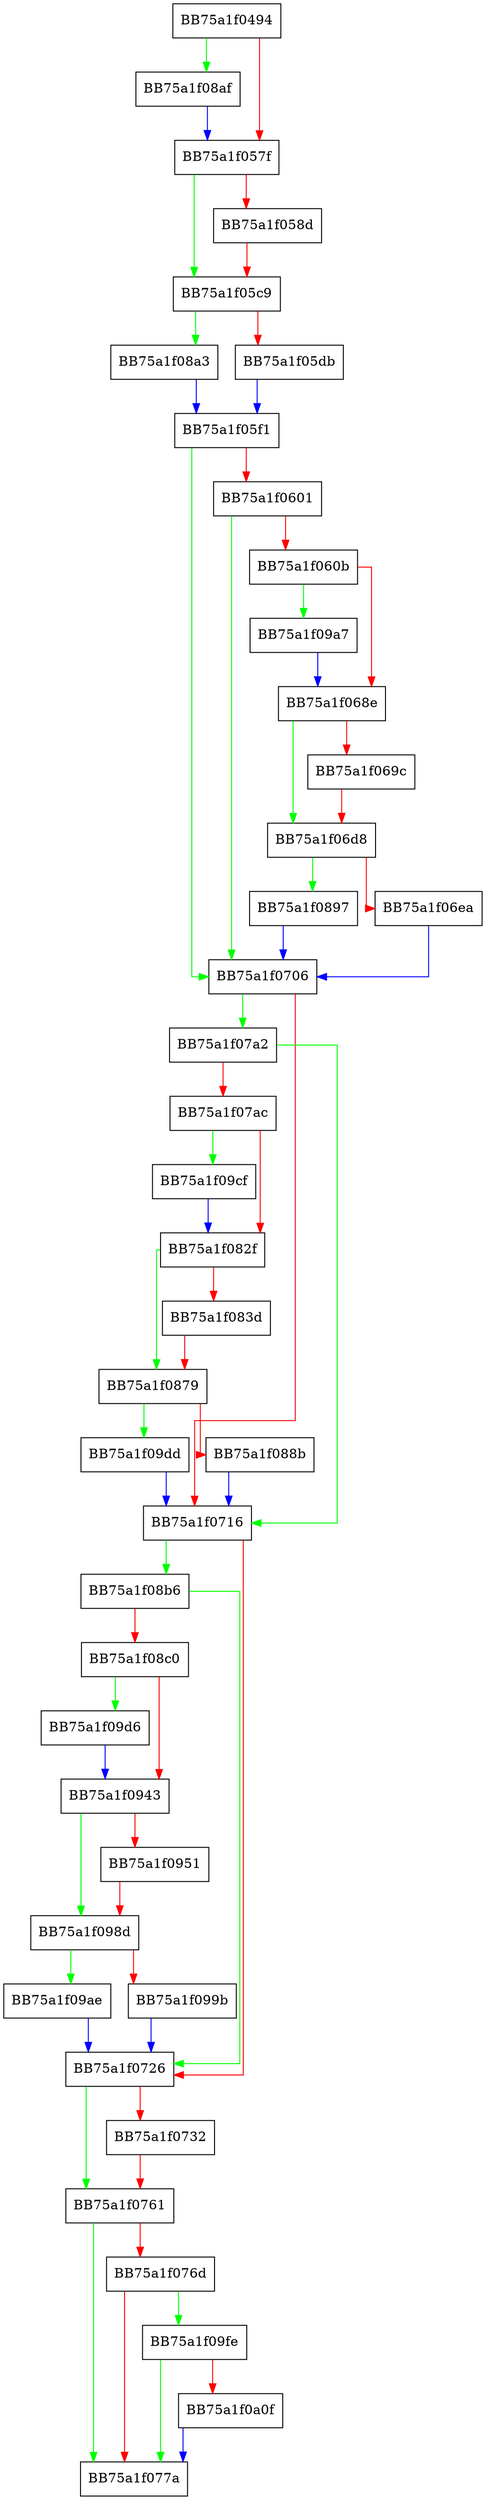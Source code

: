 digraph _update_driver_config_for_os_process_events {
  node [shape="box"];
  graph [splines=ortho];
  BB75a1f0494 -> BB75a1f08af [color="green"];
  BB75a1f0494 -> BB75a1f057f [color="red"];
  BB75a1f057f -> BB75a1f05c9 [color="green"];
  BB75a1f057f -> BB75a1f058d [color="red"];
  BB75a1f058d -> BB75a1f05c9 [color="red"];
  BB75a1f05c9 -> BB75a1f08a3 [color="green"];
  BB75a1f05c9 -> BB75a1f05db [color="red"];
  BB75a1f05db -> BB75a1f05f1 [color="blue"];
  BB75a1f05f1 -> BB75a1f0706 [color="green"];
  BB75a1f05f1 -> BB75a1f0601 [color="red"];
  BB75a1f0601 -> BB75a1f0706 [color="green"];
  BB75a1f0601 -> BB75a1f060b [color="red"];
  BB75a1f060b -> BB75a1f09a7 [color="green"];
  BB75a1f060b -> BB75a1f068e [color="red"];
  BB75a1f068e -> BB75a1f06d8 [color="green"];
  BB75a1f068e -> BB75a1f069c [color="red"];
  BB75a1f069c -> BB75a1f06d8 [color="red"];
  BB75a1f06d8 -> BB75a1f0897 [color="green"];
  BB75a1f06d8 -> BB75a1f06ea [color="red"];
  BB75a1f06ea -> BB75a1f0706 [color="blue"];
  BB75a1f0706 -> BB75a1f07a2 [color="green"];
  BB75a1f0706 -> BB75a1f0716 [color="red"];
  BB75a1f0716 -> BB75a1f08b6 [color="green"];
  BB75a1f0716 -> BB75a1f0726 [color="red"];
  BB75a1f0726 -> BB75a1f0761 [color="green"];
  BB75a1f0726 -> BB75a1f0732 [color="red"];
  BB75a1f0732 -> BB75a1f0761 [color="red"];
  BB75a1f0761 -> BB75a1f077a [color="green"];
  BB75a1f0761 -> BB75a1f076d [color="red"];
  BB75a1f076d -> BB75a1f09fe [color="green"];
  BB75a1f076d -> BB75a1f077a [color="red"];
  BB75a1f07a2 -> BB75a1f0716 [color="green"];
  BB75a1f07a2 -> BB75a1f07ac [color="red"];
  BB75a1f07ac -> BB75a1f09cf [color="green"];
  BB75a1f07ac -> BB75a1f082f [color="red"];
  BB75a1f082f -> BB75a1f0879 [color="green"];
  BB75a1f082f -> BB75a1f083d [color="red"];
  BB75a1f083d -> BB75a1f0879 [color="red"];
  BB75a1f0879 -> BB75a1f09dd [color="green"];
  BB75a1f0879 -> BB75a1f088b [color="red"];
  BB75a1f088b -> BB75a1f0716 [color="blue"];
  BB75a1f0897 -> BB75a1f0706 [color="blue"];
  BB75a1f08a3 -> BB75a1f05f1 [color="blue"];
  BB75a1f08af -> BB75a1f057f [color="blue"];
  BB75a1f08b6 -> BB75a1f0726 [color="green"];
  BB75a1f08b6 -> BB75a1f08c0 [color="red"];
  BB75a1f08c0 -> BB75a1f09d6 [color="green"];
  BB75a1f08c0 -> BB75a1f0943 [color="red"];
  BB75a1f0943 -> BB75a1f098d [color="green"];
  BB75a1f0943 -> BB75a1f0951 [color="red"];
  BB75a1f0951 -> BB75a1f098d [color="red"];
  BB75a1f098d -> BB75a1f09ae [color="green"];
  BB75a1f098d -> BB75a1f099b [color="red"];
  BB75a1f099b -> BB75a1f0726 [color="blue"];
  BB75a1f09a7 -> BB75a1f068e [color="blue"];
  BB75a1f09ae -> BB75a1f0726 [color="blue"];
  BB75a1f09cf -> BB75a1f082f [color="blue"];
  BB75a1f09d6 -> BB75a1f0943 [color="blue"];
  BB75a1f09dd -> BB75a1f0716 [color="blue"];
  BB75a1f09fe -> BB75a1f077a [color="green"];
  BB75a1f09fe -> BB75a1f0a0f [color="red"];
  BB75a1f0a0f -> BB75a1f077a [color="blue"];
}